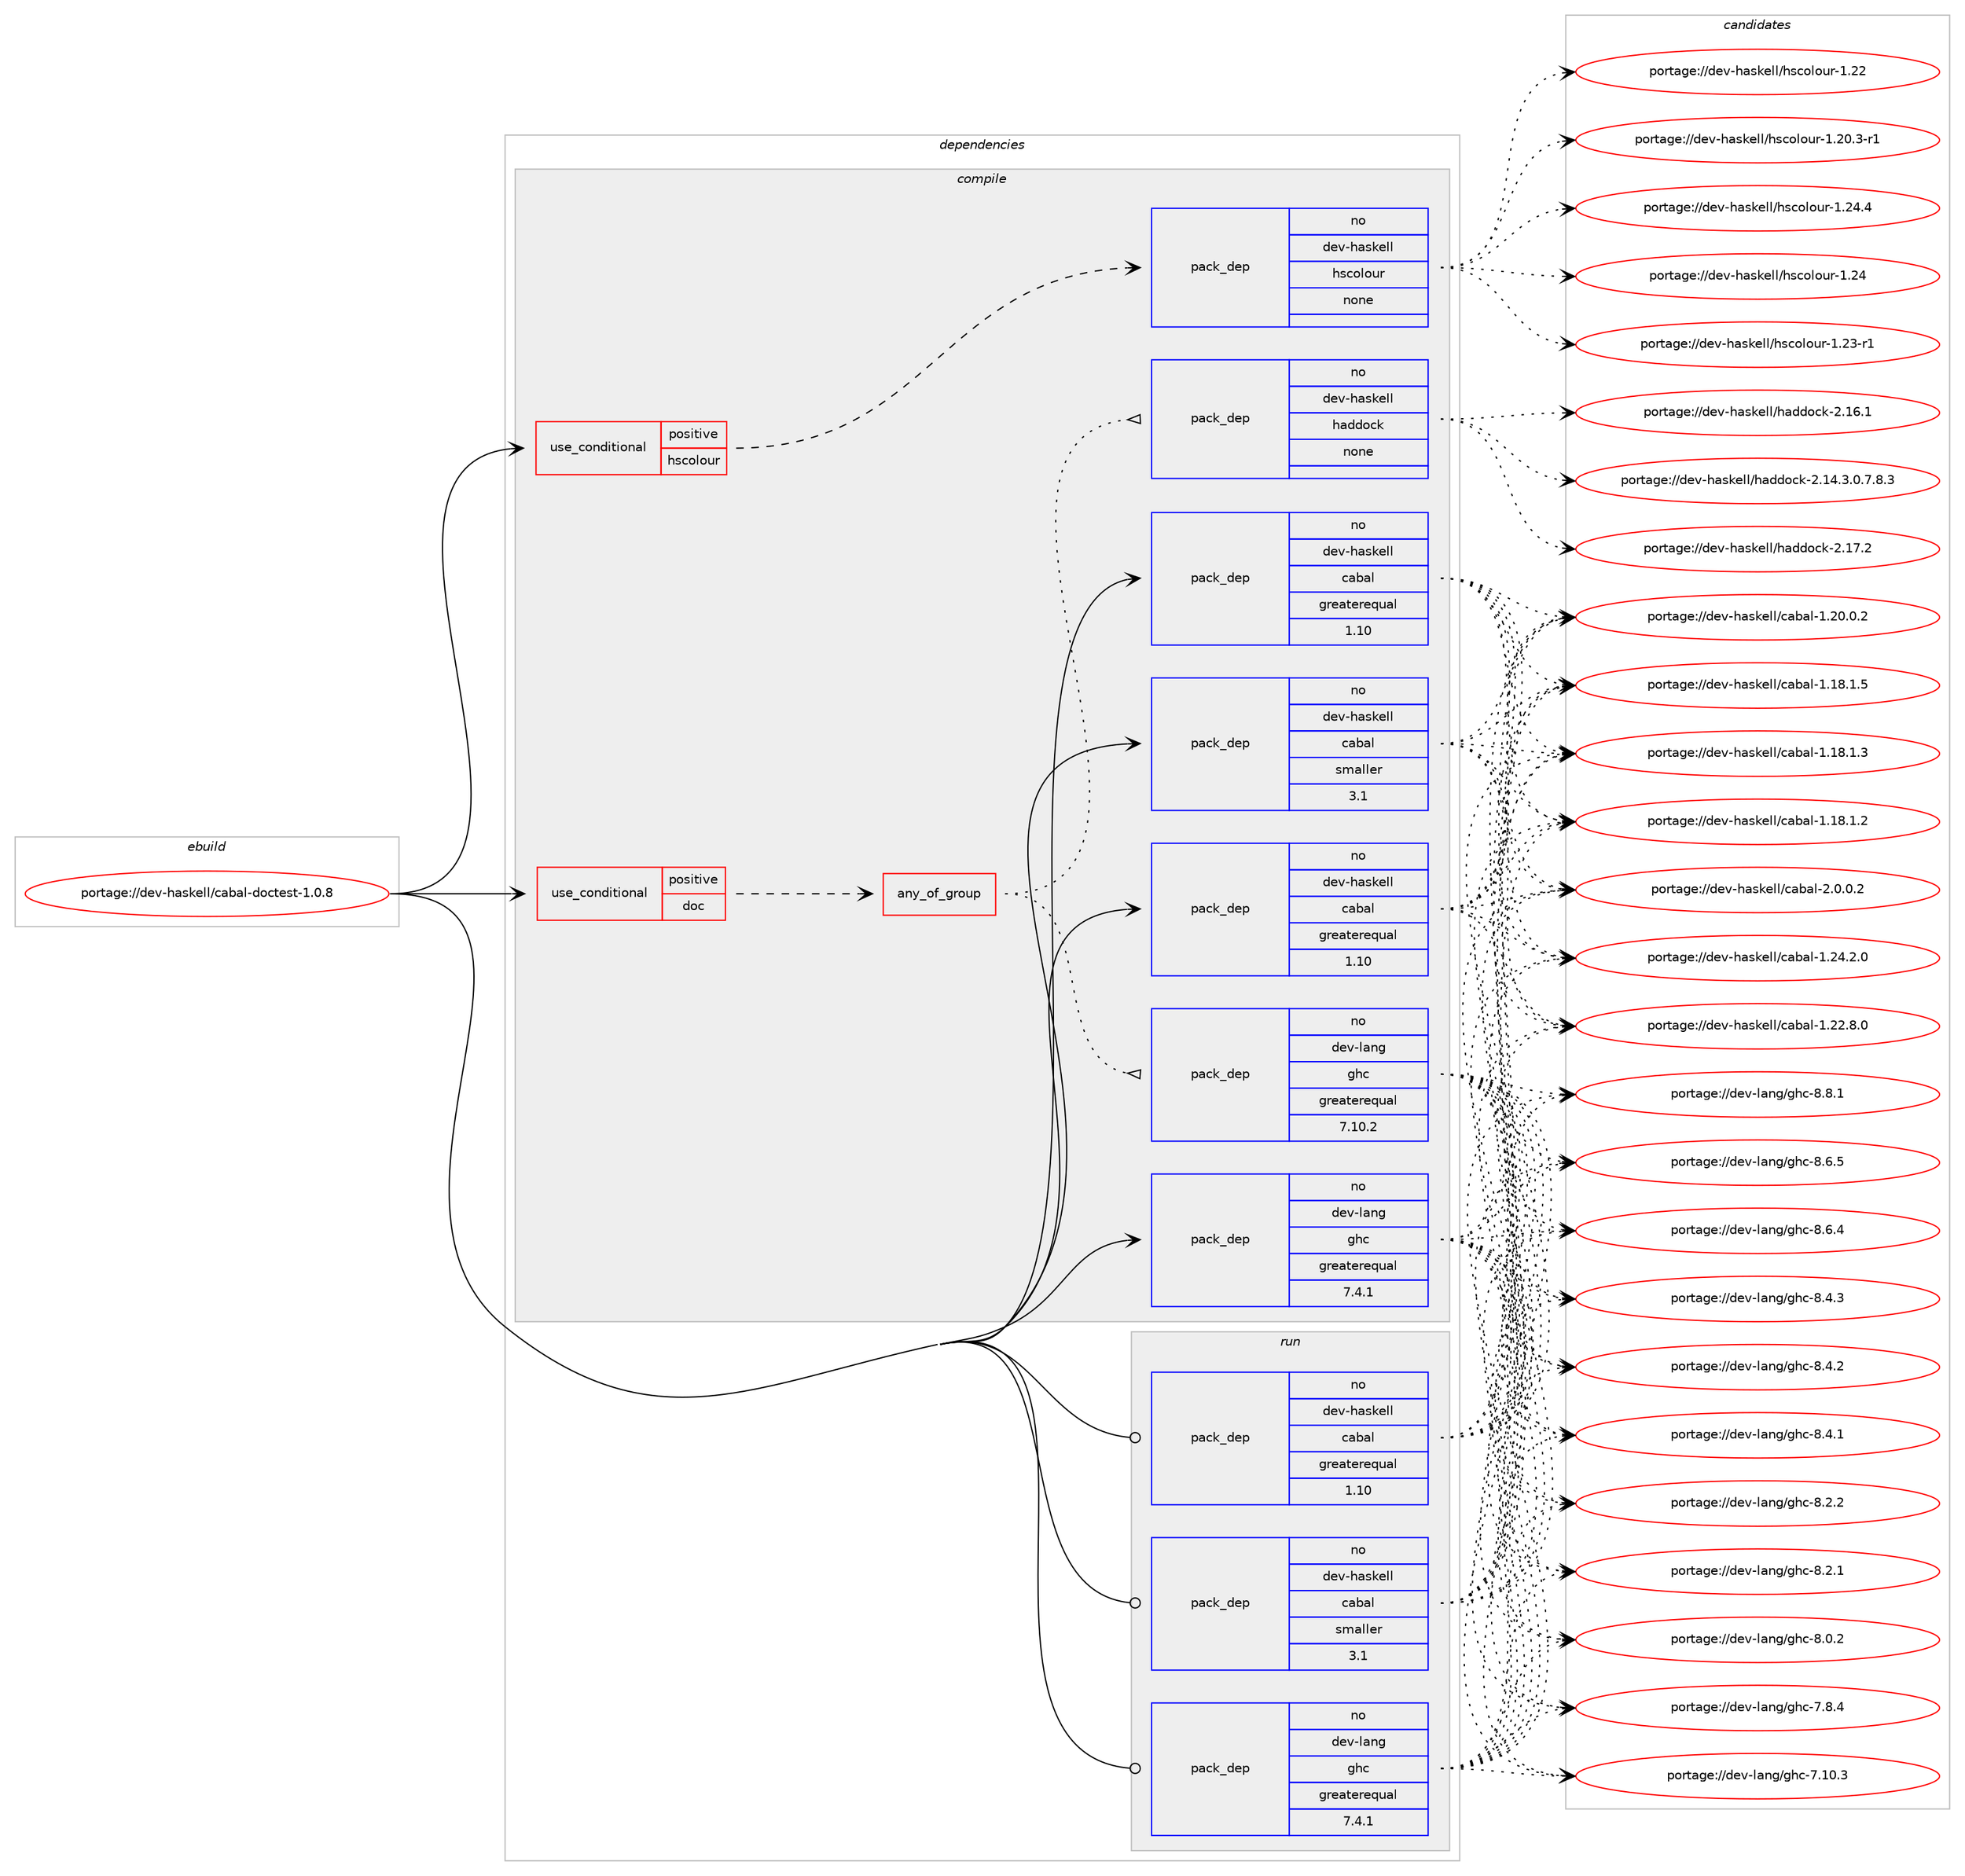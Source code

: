 digraph prolog {

# *************
# Graph options
# *************

newrank=true;
concentrate=true;
compound=true;
graph [rankdir=LR,fontname=Helvetica,fontsize=10,ranksep=1.5];#, ranksep=2.5, nodesep=0.2];
edge  [arrowhead=vee];
node  [fontname=Helvetica,fontsize=10];

# **********
# The ebuild
# **********

subgraph cluster_leftcol {
color=gray;
label=<<i>ebuild</i>>;
id [label="portage://dev-haskell/cabal-doctest-1.0.8", color=red, width=4, href="../dev-haskell/cabal-doctest-1.0.8.svg"];
}

# ****************
# The dependencies
# ****************

subgraph cluster_midcol {
color=gray;
label=<<i>dependencies</i>>;
subgraph cluster_compile {
fillcolor="#eeeeee";
style=filled;
label=<<i>compile</i>>;
subgraph cond134790 {
dependency569696 [label=<<TABLE BORDER="0" CELLBORDER="1" CELLSPACING="0" CELLPADDING="4"><TR><TD ROWSPAN="3" CELLPADDING="10">use_conditional</TD></TR><TR><TD>positive</TD></TR><TR><TD>doc</TD></TR></TABLE>>, shape=none, color=red];
subgraph any6744 {
dependency569697 [label=<<TABLE BORDER="0" CELLBORDER="1" CELLSPACING="0" CELLPADDING="4"><TR><TD CELLPADDING="10">any_of_group</TD></TR></TABLE>>, shape=none, color=red];subgraph pack427925 {
dependency569698 [label=<<TABLE BORDER="0" CELLBORDER="1" CELLSPACING="0" CELLPADDING="4" WIDTH="220"><TR><TD ROWSPAN="6" CELLPADDING="30">pack_dep</TD></TR><TR><TD WIDTH="110">no</TD></TR><TR><TD>dev-haskell</TD></TR><TR><TD>haddock</TD></TR><TR><TD>none</TD></TR><TR><TD></TD></TR></TABLE>>, shape=none, color=blue];
}
dependency569697:e -> dependency569698:w [weight=20,style="dotted",arrowhead="oinv"];
subgraph pack427926 {
dependency569699 [label=<<TABLE BORDER="0" CELLBORDER="1" CELLSPACING="0" CELLPADDING="4" WIDTH="220"><TR><TD ROWSPAN="6" CELLPADDING="30">pack_dep</TD></TR><TR><TD WIDTH="110">no</TD></TR><TR><TD>dev-lang</TD></TR><TR><TD>ghc</TD></TR><TR><TD>greaterequal</TD></TR><TR><TD>7.10.2</TD></TR></TABLE>>, shape=none, color=blue];
}
dependency569697:e -> dependency569699:w [weight=20,style="dotted",arrowhead="oinv"];
}
dependency569696:e -> dependency569697:w [weight=20,style="dashed",arrowhead="vee"];
}
id:e -> dependency569696:w [weight=20,style="solid",arrowhead="vee"];
subgraph cond134791 {
dependency569700 [label=<<TABLE BORDER="0" CELLBORDER="1" CELLSPACING="0" CELLPADDING="4"><TR><TD ROWSPAN="3" CELLPADDING="10">use_conditional</TD></TR><TR><TD>positive</TD></TR><TR><TD>hscolour</TD></TR></TABLE>>, shape=none, color=red];
subgraph pack427927 {
dependency569701 [label=<<TABLE BORDER="0" CELLBORDER="1" CELLSPACING="0" CELLPADDING="4" WIDTH="220"><TR><TD ROWSPAN="6" CELLPADDING="30">pack_dep</TD></TR><TR><TD WIDTH="110">no</TD></TR><TR><TD>dev-haskell</TD></TR><TR><TD>hscolour</TD></TR><TR><TD>none</TD></TR><TR><TD></TD></TR></TABLE>>, shape=none, color=blue];
}
dependency569700:e -> dependency569701:w [weight=20,style="dashed",arrowhead="vee"];
}
id:e -> dependency569700:w [weight=20,style="solid",arrowhead="vee"];
subgraph pack427928 {
dependency569702 [label=<<TABLE BORDER="0" CELLBORDER="1" CELLSPACING="0" CELLPADDING="4" WIDTH="220"><TR><TD ROWSPAN="6" CELLPADDING="30">pack_dep</TD></TR><TR><TD WIDTH="110">no</TD></TR><TR><TD>dev-haskell</TD></TR><TR><TD>cabal</TD></TR><TR><TD>greaterequal</TD></TR><TR><TD>1.10</TD></TR></TABLE>>, shape=none, color=blue];
}
id:e -> dependency569702:w [weight=20,style="solid",arrowhead="vee"];
subgraph pack427929 {
dependency569703 [label=<<TABLE BORDER="0" CELLBORDER="1" CELLSPACING="0" CELLPADDING="4" WIDTH="220"><TR><TD ROWSPAN="6" CELLPADDING="30">pack_dep</TD></TR><TR><TD WIDTH="110">no</TD></TR><TR><TD>dev-haskell</TD></TR><TR><TD>cabal</TD></TR><TR><TD>greaterequal</TD></TR><TR><TD>1.10</TD></TR></TABLE>>, shape=none, color=blue];
}
id:e -> dependency569703:w [weight=20,style="solid",arrowhead="vee"];
subgraph pack427930 {
dependency569704 [label=<<TABLE BORDER="0" CELLBORDER="1" CELLSPACING="0" CELLPADDING="4" WIDTH="220"><TR><TD ROWSPAN="6" CELLPADDING="30">pack_dep</TD></TR><TR><TD WIDTH="110">no</TD></TR><TR><TD>dev-haskell</TD></TR><TR><TD>cabal</TD></TR><TR><TD>smaller</TD></TR><TR><TD>3.1</TD></TR></TABLE>>, shape=none, color=blue];
}
id:e -> dependency569704:w [weight=20,style="solid",arrowhead="vee"];
subgraph pack427931 {
dependency569705 [label=<<TABLE BORDER="0" CELLBORDER="1" CELLSPACING="0" CELLPADDING="4" WIDTH="220"><TR><TD ROWSPAN="6" CELLPADDING="30">pack_dep</TD></TR><TR><TD WIDTH="110">no</TD></TR><TR><TD>dev-lang</TD></TR><TR><TD>ghc</TD></TR><TR><TD>greaterequal</TD></TR><TR><TD>7.4.1</TD></TR></TABLE>>, shape=none, color=blue];
}
id:e -> dependency569705:w [weight=20,style="solid",arrowhead="vee"];
}
subgraph cluster_compileandrun {
fillcolor="#eeeeee";
style=filled;
label=<<i>compile and run</i>>;
}
subgraph cluster_run {
fillcolor="#eeeeee";
style=filled;
label=<<i>run</i>>;
subgraph pack427932 {
dependency569706 [label=<<TABLE BORDER="0" CELLBORDER="1" CELLSPACING="0" CELLPADDING="4" WIDTH="220"><TR><TD ROWSPAN="6" CELLPADDING="30">pack_dep</TD></TR><TR><TD WIDTH="110">no</TD></TR><TR><TD>dev-haskell</TD></TR><TR><TD>cabal</TD></TR><TR><TD>greaterequal</TD></TR><TR><TD>1.10</TD></TR></TABLE>>, shape=none, color=blue];
}
id:e -> dependency569706:w [weight=20,style="solid",arrowhead="odot"];
subgraph pack427933 {
dependency569707 [label=<<TABLE BORDER="0" CELLBORDER="1" CELLSPACING="0" CELLPADDING="4" WIDTH="220"><TR><TD ROWSPAN="6" CELLPADDING="30">pack_dep</TD></TR><TR><TD WIDTH="110">no</TD></TR><TR><TD>dev-haskell</TD></TR><TR><TD>cabal</TD></TR><TR><TD>smaller</TD></TR><TR><TD>3.1</TD></TR></TABLE>>, shape=none, color=blue];
}
id:e -> dependency569707:w [weight=20,style="solid",arrowhead="odot"];
subgraph pack427934 {
dependency569708 [label=<<TABLE BORDER="0" CELLBORDER="1" CELLSPACING="0" CELLPADDING="4" WIDTH="220"><TR><TD ROWSPAN="6" CELLPADDING="30">pack_dep</TD></TR><TR><TD WIDTH="110">no</TD></TR><TR><TD>dev-lang</TD></TR><TR><TD>ghc</TD></TR><TR><TD>greaterequal</TD></TR><TR><TD>7.4.1</TD></TR></TABLE>>, shape=none, color=blue];
}
id:e -> dependency569708:w [weight=20,style="solid",arrowhead="odot"];
}
}

# **************
# The candidates
# **************

subgraph cluster_choices {
rank=same;
color=gray;
label=<<i>candidates</i>>;

subgraph choice427925 {
color=black;
nodesep=1;
choice100101118451049711510710110810847104971001001119910745504649554650 [label="portage://dev-haskell/haddock-2.17.2", color=red, width=4,href="../dev-haskell/haddock-2.17.2.svg"];
choice100101118451049711510710110810847104971001001119910745504649544649 [label="portage://dev-haskell/haddock-2.16.1", color=red, width=4,href="../dev-haskell/haddock-2.16.1.svg"];
choice1001011184510497115107101108108471049710010011199107455046495246514648465546564651 [label="portage://dev-haskell/haddock-2.14.3.0.7.8.3", color=red, width=4,href="../dev-haskell/haddock-2.14.3.0.7.8.3.svg"];
dependency569698:e -> choice100101118451049711510710110810847104971001001119910745504649554650:w [style=dotted,weight="100"];
dependency569698:e -> choice100101118451049711510710110810847104971001001119910745504649544649:w [style=dotted,weight="100"];
dependency569698:e -> choice1001011184510497115107101108108471049710010011199107455046495246514648465546564651:w [style=dotted,weight="100"];
}
subgraph choice427926 {
color=black;
nodesep=1;
choice10010111845108971101034710310499455646564649 [label="portage://dev-lang/ghc-8.8.1", color=red, width=4,href="../dev-lang/ghc-8.8.1.svg"];
choice10010111845108971101034710310499455646544653 [label="portage://dev-lang/ghc-8.6.5", color=red, width=4,href="../dev-lang/ghc-8.6.5.svg"];
choice10010111845108971101034710310499455646544652 [label="portage://dev-lang/ghc-8.6.4", color=red, width=4,href="../dev-lang/ghc-8.6.4.svg"];
choice10010111845108971101034710310499455646524651 [label="portage://dev-lang/ghc-8.4.3", color=red, width=4,href="../dev-lang/ghc-8.4.3.svg"];
choice10010111845108971101034710310499455646524650 [label="portage://dev-lang/ghc-8.4.2", color=red, width=4,href="../dev-lang/ghc-8.4.2.svg"];
choice10010111845108971101034710310499455646524649 [label="portage://dev-lang/ghc-8.4.1", color=red, width=4,href="../dev-lang/ghc-8.4.1.svg"];
choice10010111845108971101034710310499455646504650 [label="portage://dev-lang/ghc-8.2.2", color=red, width=4,href="../dev-lang/ghc-8.2.2.svg"];
choice10010111845108971101034710310499455646504649 [label="portage://dev-lang/ghc-8.2.1", color=red, width=4,href="../dev-lang/ghc-8.2.1.svg"];
choice10010111845108971101034710310499455646484650 [label="portage://dev-lang/ghc-8.0.2", color=red, width=4,href="../dev-lang/ghc-8.0.2.svg"];
choice10010111845108971101034710310499455546564652 [label="portage://dev-lang/ghc-7.8.4", color=red, width=4,href="../dev-lang/ghc-7.8.4.svg"];
choice1001011184510897110103471031049945554649484651 [label="portage://dev-lang/ghc-7.10.3", color=red, width=4,href="../dev-lang/ghc-7.10.3.svg"];
dependency569699:e -> choice10010111845108971101034710310499455646564649:w [style=dotted,weight="100"];
dependency569699:e -> choice10010111845108971101034710310499455646544653:w [style=dotted,weight="100"];
dependency569699:e -> choice10010111845108971101034710310499455646544652:w [style=dotted,weight="100"];
dependency569699:e -> choice10010111845108971101034710310499455646524651:w [style=dotted,weight="100"];
dependency569699:e -> choice10010111845108971101034710310499455646524650:w [style=dotted,weight="100"];
dependency569699:e -> choice10010111845108971101034710310499455646524649:w [style=dotted,weight="100"];
dependency569699:e -> choice10010111845108971101034710310499455646504650:w [style=dotted,weight="100"];
dependency569699:e -> choice10010111845108971101034710310499455646504649:w [style=dotted,weight="100"];
dependency569699:e -> choice10010111845108971101034710310499455646484650:w [style=dotted,weight="100"];
dependency569699:e -> choice10010111845108971101034710310499455546564652:w [style=dotted,weight="100"];
dependency569699:e -> choice1001011184510897110103471031049945554649484651:w [style=dotted,weight="100"];
}
subgraph choice427927 {
color=black;
nodesep=1;
choice1001011184510497115107101108108471041159911110811111711445494650524652 [label="portage://dev-haskell/hscolour-1.24.4", color=red, width=4,href="../dev-haskell/hscolour-1.24.4.svg"];
choice100101118451049711510710110810847104115991111081111171144549465052 [label="portage://dev-haskell/hscolour-1.24", color=red, width=4,href="../dev-haskell/hscolour-1.24.svg"];
choice1001011184510497115107101108108471041159911110811111711445494650514511449 [label="portage://dev-haskell/hscolour-1.23-r1", color=red, width=4,href="../dev-haskell/hscolour-1.23-r1.svg"];
choice100101118451049711510710110810847104115991111081111171144549465050 [label="portage://dev-haskell/hscolour-1.22", color=red, width=4,href="../dev-haskell/hscolour-1.22.svg"];
choice10010111845104971151071011081084710411599111108111117114454946504846514511449 [label="portage://dev-haskell/hscolour-1.20.3-r1", color=red, width=4,href="../dev-haskell/hscolour-1.20.3-r1.svg"];
dependency569701:e -> choice1001011184510497115107101108108471041159911110811111711445494650524652:w [style=dotted,weight="100"];
dependency569701:e -> choice100101118451049711510710110810847104115991111081111171144549465052:w [style=dotted,weight="100"];
dependency569701:e -> choice1001011184510497115107101108108471041159911110811111711445494650514511449:w [style=dotted,weight="100"];
dependency569701:e -> choice100101118451049711510710110810847104115991111081111171144549465050:w [style=dotted,weight="100"];
dependency569701:e -> choice10010111845104971151071011081084710411599111108111117114454946504846514511449:w [style=dotted,weight="100"];
}
subgraph choice427928 {
color=black;
nodesep=1;
choice100101118451049711510710110810847999798971084550464846484650 [label="portage://dev-haskell/cabal-2.0.0.2", color=red, width=4,href="../dev-haskell/cabal-2.0.0.2.svg"];
choice10010111845104971151071011081084799979897108454946505246504648 [label="portage://dev-haskell/cabal-1.24.2.0", color=red, width=4,href="../dev-haskell/cabal-1.24.2.0.svg"];
choice10010111845104971151071011081084799979897108454946505046564648 [label="portage://dev-haskell/cabal-1.22.8.0", color=red, width=4,href="../dev-haskell/cabal-1.22.8.0.svg"];
choice10010111845104971151071011081084799979897108454946504846484650 [label="portage://dev-haskell/cabal-1.20.0.2", color=red, width=4,href="../dev-haskell/cabal-1.20.0.2.svg"];
choice10010111845104971151071011081084799979897108454946495646494653 [label="portage://dev-haskell/cabal-1.18.1.5", color=red, width=4,href="../dev-haskell/cabal-1.18.1.5.svg"];
choice10010111845104971151071011081084799979897108454946495646494651 [label="portage://dev-haskell/cabal-1.18.1.3", color=red, width=4,href="../dev-haskell/cabal-1.18.1.3.svg"];
choice10010111845104971151071011081084799979897108454946495646494650 [label="portage://dev-haskell/cabal-1.18.1.2", color=red, width=4,href="../dev-haskell/cabal-1.18.1.2.svg"];
dependency569702:e -> choice100101118451049711510710110810847999798971084550464846484650:w [style=dotted,weight="100"];
dependency569702:e -> choice10010111845104971151071011081084799979897108454946505246504648:w [style=dotted,weight="100"];
dependency569702:e -> choice10010111845104971151071011081084799979897108454946505046564648:w [style=dotted,weight="100"];
dependency569702:e -> choice10010111845104971151071011081084799979897108454946504846484650:w [style=dotted,weight="100"];
dependency569702:e -> choice10010111845104971151071011081084799979897108454946495646494653:w [style=dotted,weight="100"];
dependency569702:e -> choice10010111845104971151071011081084799979897108454946495646494651:w [style=dotted,weight="100"];
dependency569702:e -> choice10010111845104971151071011081084799979897108454946495646494650:w [style=dotted,weight="100"];
}
subgraph choice427929 {
color=black;
nodesep=1;
choice100101118451049711510710110810847999798971084550464846484650 [label="portage://dev-haskell/cabal-2.0.0.2", color=red, width=4,href="../dev-haskell/cabal-2.0.0.2.svg"];
choice10010111845104971151071011081084799979897108454946505246504648 [label="portage://dev-haskell/cabal-1.24.2.0", color=red, width=4,href="../dev-haskell/cabal-1.24.2.0.svg"];
choice10010111845104971151071011081084799979897108454946505046564648 [label="portage://dev-haskell/cabal-1.22.8.0", color=red, width=4,href="../dev-haskell/cabal-1.22.8.0.svg"];
choice10010111845104971151071011081084799979897108454946504846484650 [label="portage://dev-haskell/cabal-1.20.0.2", color=red, width=4,href="../dev-haskell/cabal-1.20.0.2.svg"];
choice10010111845104971151071011081084799979897108454946495646494653 [label="portage://dev-haskell/cabal-1.18.1.5", color=red, width=4,href="../dev-haskell/cabal-1.18.1.5.svg"];
choice10010111845104971151071011081084799979897108454946495646494651 [label="portage://dev-haskell/cabal-1.18.1.3", color=red, width=4,href="../dev-haskell/cabal-1.18.1.3.svg"];
choice10010111845104971151071011081084799979897108454946495646494650 [label="portage://dev-haskell/cabal-1.18.1.2", color=red, width=4,href="../dev-haskell/cabal-1.18.1.2.svg"];
dependency569703:e -> choice100101118451049711510710110810847999798971084550464846484650:w [style=dotted,weight="100"];
dependency569703:e -> choice10010111845104971151071011081084799979897108454946505246504648:w [style=dotted,weight="100"];
dependency569703:e -> choice10010111845104971151071011081084799979897108454946505046564648:w [style=dotted,weight="100"];
dependency569703:e -> choice10010111845104971151071011081084799979897108454946504846484650:w [style=dotted,weight="100"];
dependency569703:e -> choice10010111845104971151071011081084799979897108454946495646494653:w [style=dotted,weight="100"];
dependency569703:e -> choice10010111845104971151071011081084799979897108454946495646494651:w [style=dotted,weight="100"];
dependency569703:e -> choice10010111845104971151071011081084799979897108454946495646494650:w [style=dotted,weight="100"];
}
subgraph choice427930 {
color=black;
nodesep=1;
choice100101118451049711510710110810847999798971084550464846484650 [label="portage://dev-haskell/cabal-2.0.0.2", color=red, width=4,href="../dev-haskell/cabal-2.0.0.2.svg"];
choice10010111845104971151071011081084799979897108454946505246504648 [label="portage://dev-haskell/cabal-1.24.2.0", color=red, width=4,href="../dev-haskell/cabal-1.24.2.0.svg"];
choice10010111845104971151071011081084799979897108454946505046564648 [label="portage://dev-haskell/cabal-1.22.8.0", color=red, width=4,href="../dev-haskell/cabal-1.22.8.0.svg"];
choice10010111845104971151071011081084799979897108454946504846484650 [label="portage://dev-haskell/cabal-1.20.0.2", color=red, width=4,href="../dev-haskell/cabal-1.20.0.2.svg"];
choice10010111845104971151071011081084799979897108454946495646494653 [label="portage://dev-haskell/cabal-1.18.1.5", color=red, width=4,href="../dev-haskell/cabal-1.18.1.5.svg"];
choice10010111845104971151071011081084799979897108454946495646494651 [label="portage://dev-haskell/cabal-1.18.1.3", color=red, width=4,href="../dev-haskell/cabal-1.18.1.3.svg"];
choice10010111845104971151071011081084799979897108454946495646494650 [label="portage://dev-haskell/cabal-1.18.1.2", color=red, width=4,href="../dev-haskell/cabal-1.18.1.2.svg"];
dependency569704:e -> choice100101118451049711510710110810847999798971084550464846484650:w [style=dotted,weight="100"];
dependency569704:e -> choice10010111845104971151071011081084799979897108454946505246504648:w [style=dotted,weight="100"];
dependency569704:e -> choice10010111845104971151071011081084799979897108454946505046564648:w [style=dotted,weight="100"];
dependency569704:e -> choice10010111845104971151071011081084799979897108454946504846484650:w [style=dotted,weight="100"];
dependency569704:e -> choice10010111845104971151071011081084799979897108454946495646494653:w [style=dotted,weight="100"];
dependency569704:e -> choice10010111845104971151071011081084799979897108454946495646494651:w [style=dotted,weight="100"];
dependency569704:e -> choice10010111845104971151071011081084799979897108454946495646494650:w [style=dotted,weight="100"];
}
subgraph choice427931 {
color=black;
nodesep=1;
choice10010111845108971101034710310499455646564649 [label="portage://dev-lang/ghc-8.8.1", color=red, width=4,href="../dev-lang/ghc-8.8.1.svg"];
choice10010111845108971101034710310499455646544653 [label="portage://dev-lang/ghc-8.6.5", color=red, width=4,href="../dev-lang/ghc-8.6.5.svg"];
choice10010111845108971101034710310499455646544652 [label="portage://dev-lang/ghc-8.6.4", color=red, width=4,href="../dev-lang/ghc-8.6.4.svg"];
choice10010111845108971101034710310499455646524651 [label="portage://dev-lang/ghc-8.4.3", color=red, width=4,href="../dev-lang/ghc-8.4.3.svg"];
choice10010111845108971101034710310499455646524650 [label="portage://dev-lang/ghc-8.4.2", color=red, width=4,href="../dev-lang/ghc-8.4.2.svg"];
choice10010111845108971101034710310499455646524649 [label="portage://dev-lang/ghc-8.4.1", color=red, width=4,href="../dev-lang/ghc-8.4.1.svg"];
choice10010111845108971101034710310499455646504650 [label="portage://dev-lang/ghc-8.2.2", color=red, width=4,href="../dev-lang/ghc-8.2.2.svg"];
choice10010111845108971101034710310499455646504649 [label="portage://dev-lang/ghc-8.2.1", color=red, width=4,href="../dev-lang/ghc-8.2.1.svg"];
choice10010111845108971101034710310499455646484650 [label="portage://dev-lang/ghc-8.0.2", color=red, width=4,href="../dev-lang/ghc-8.0.2.svg"];
choice10010111845108971101034710310499455546564652 [label="portage://dev-lang/ghc-7.8.4", color=red, width=4,href="../dev-lang/ghc-7.8.4.svg"];
choice1001011184510897110103471031049945554649484651 [label="portage://dev-lang/ghc-7.10.3", color=red, width=4,href="../dev-lang/ghc-7.10.3.svg"];
dependency569705:e -> choice10010111845108971101034710310499455646564649:w [style=dotted,weight="100"];
dependency569705:e -> choice10010111845108971101034710310499455646544653:w [style=dotted,weight="100"];
dependency569705:e -> choice10010111845108971101034710310499455646544652:w [style=dotted,weight="100"];
dependency569705:e -> choice10010111845108971101034710310499455646524651:w [style=dotted,weight="100"];
dependency569705:e -> choice10010111845108971101034710310499455646524650:w [style=dotted,weight="100"];
dependency569705:e -> choice10010111845108971101034710310499455646524649:w [style=dotted,weight="100"];
dependency569705:e -> choice10010111845108971101034710310499455646504650:w [style=dotted,weight="100"];
dependency569705:e -> choice10010111845108971101034710310499455646504649:w [style=dotted,weight="100"];
dependency569705:e -> choice10010111845108971101034710310499455646484650:w [style=dotted,weight="100"];
dependency569705:e -> choice10010111845108971101034710310499455546564652:w [style=dotted,weight="100"];
dependency569705:e -> choice1001011184510897110103471031049945554649484651:w [style=dotted,weight="100"];
}
subgraph choice427932 {
color=black;
nodesep=1;
choice100101118451049711510710110810847999798971084550464846484650 [label="portage://dev-haskell/cabal-2.0.0.2", color=red, width=4,href="../dev-haskell/cabal-2.0.0.2.svg"];
choice10010111845104971151071011081084799979897108454946505246504648 [label="portage://dev-haskell/cabal-1.24.2.0", color=red, width=4,href="../dev-haskell/cabal-1.24.2.0.svg"];
choice10010111845104971151071011081084799979897108454946505046564648 [label="portage://dev-haskell/cabal-1.22.8.0", color=red, width=4,href="../dev-haskell/cabal-1.22.8.0.svg"];
choice10010111845104971151071011081084799979897108454946504846484650 [label="portage://dev-haskell/cabal-1.20.0.2", color=red, width=4,href="../dev-haskell/cabal-1.20.0.2.svg"];
choice10010111845104971151071011081084799979897108454946495646494653 [label="portage://dev-haskell/cabal-1.18.1.5", color=red, width=4,href="../dev-haskell/cabal-1.18.1.5.svg"];
choice10010111845104971151071011081084799979897108454946495646494651 [label="portage://dev-haskell/cabal-1.18.1.3", color=red, width=4,href="../dev-haskell/cabal-1.18.1.3.svg"];
choice10010111845104971151071011081084799979897108454946495646494650 [label="portage://dev-haskell/cabal-1.18.1.2", color=red, width=4,href="../dev-haskell/cabal-1.18.1.2.svg"];
dependency569706:e -> choice100101118451049711510710110810847999798971084550464846484650:w [style=dotted,weight="100"];
dependency569706:e -> choice10010111845104971151071011081084799979897108454946505246504648:w [style=dotted,weight="100"];
dependency569706:e -> choice10010111845104971151071011081084799979897108454946505046564648:w [style=dotted,weight="100"];
dependency569706:e -> choice10010111845104971151071011081084799979897108454946504846484650:w [style=dotted,weight="100"];
dependency569706:e -> choice10010111845104971151071011081084799979897108454946495646494653:w [style=dotted,weight="100"];
dependency569706:e -> choice10010111845104971151071011081084799979897108454946495646494651:w [style=dotted,weight="100"];
dependency569706:e -> choice10010111845104971151071011081084799979897108454946495646494650:w [style=dotted,weight="100"];
}
subgraph choice427933 {
color=black;
nodesep=1;
choice100101118451049711510710110810847999798971084550464846484650 [label="portage://dev-haskell/cabal-2.0.0.2", color=red, width=4,href="../dev-haskell/cabal-2.0.0.2.svg"];
choice10010111845104971151071011081084799979897108454946505246504648 [label="portage://dev-haskell/cabal-1.24.2.0", color=red, width=4,href="../dev-haskell/cabal-1.24.2.0.svg"];
choice10010111845104971151071011081084799979897108454946505046564648 [label="portage://dev-haskell/cabal-1.22.8.0", color=red, width=4,href="../dev-haskell/cabal-1.22.8.0.svg"];
choice10010111845104971151071011081084799979897108454946504846484650 [label="portage://dev-haskell/cabal-1.20.0.2", color=red, width=4,href="../dev-haskell/cabal-1.20.0.2.svg"];
choice10010111845104971151071011081084799979897108454946495646494653 [label="portage://dev-haskell/cabal-1.18.1.5", color=red, width=4,href="../dev-haskell/cabal-1.18.1.5.svg"];
choice10010111845104971151071011081084799979897108454946495646494651 [label="portage://dev-haskell/cabal-1.18.1.3", color=red, width=4,href="../dev-haskell/cabal-1.18.1.3.svg"];
choice10010111845104971151071011081084799979897108454946495646494650 [label="portage://dev-haskell/cabal-1.18.1.2", color=red, width=4,href="../dev-haskell/cabal-1.18.1.2.svg"];
dependency569707:e -> choice100101118451049711510710110810847999798971084550464846484650:w [style=dotted,weight="100"];
dependency569707:e -> choice10010111845104971151071011081084799979897108454946505246504648:w [style=dotted,weight="100"];
dependency569707:e -> choice10010111845104971151071011081084799979897108454946505046564648:w [style=dotted,weight="100"];
dependency569707:e -> choice10010111845104971151071011081084799979897108454946504846484650:w [style=dotted,weight="100"];
dependency569707:e -> choice10010111845104971151071011081084799979897108454946495646494653:w [style=dotted,weight="100"];
dependency569707:e -> choice10010111845104971151071011081084799979897108454946495646494651:w [style=dotted,weight="100"];
dependency569707:e -> choice10010111845104971151071011081084799979897108454946495646494650:w [style=dotted,weight="100"];
}
subgraph choice427934 {
color=black;
nodesep=1;
choice10010111845108971101034710310499455646564649 [label="portage://dev-lang/ghc-8.8.1", color=red, width=4,href="../dev-lang/ghc-8.8.1.svg"];
choice10010111845108971101034710310499455646544653 [label="portage://dev-lang/ghc-8.6.5", color=red, width=4,href="../dev-lang/ghc-8.6.5.svg"];
choice10010111845108971101034710310499455646544652 [label="portage://dev-lang/ghc-8.6.4", color=red, width=4,href="../dev-lang/ghc-8.6.4.svg"];
choice10010111845108971101034710310499455646524651 [label="portage://dev-lang/ghc-8.4.3", color=red, width=4,href="../dev-lang/ghc-8.4.3.svg"];
choice10010111845108971101034710310499455646524650 [label="portage://dev-lang/ghc-8.4.2", color=red, width=4,href="../dev-lang/ghc-8.4.2.svg"];
choice10010111845108971101034710310499455646524649 [label="portage://dev-lang/ghc-8.4.1", color=red, width=4,href="../dev-lang/ghc-8.4.1.svg"];
choice10010111845108971101034710310499455646504650 [label="portage://dev-lang/ghc-8.2.2", color=red, width=4,href="../dev-lang/ghc-8.2.2.svg"];
choice10010111845108971101034710310499455646504649 [label="portage://dev-lang/ghc-8.2.1", color=red, width=4,href="../dev-lang/ghc-8.2.1.svg"];
choice10010111845108971101034710310499455646484650 [label="portage://dev-lang/ghc-8.0.2", color=red, width=4,href="../dev-lang/ghc-8.0.2.svg"];
choice10010111845108971101034710310499455546564652 [label="portage://dev-lang/ghc-7.8.4", color=red, width=4,href="../dev-lang/ghc-7.8.4.svg"];
choice1001011184510897110103471031049945554649484651 [label="portage://dev-lang/ghc-7.10.3", color=red, width=4,href="../dev-lang/ghc-7.10.3.svg"];
dependency569708:e -> choice10010111845108971101034710310499455646564649:w [style=dotted,weight="100"];
dependency569708:e -> choice10010111845108971101034710310499455646544653:w [style=dotted,weight="100"];
dependency569708:e -> choice10010111845108971101034710310499455646544652:w [style=dotted,weight="100"];
dependency569708:e -> choice10010111845108971101034710310499455646524651:w [style=dotted,weight="100"];
dependency569708:e -> choice10010111845108971101034710310499455646524650:w [style=dotted,weight="100"];
dependency569708:e -> choice10010111845108971101034710310499455646524649:w [style=dotted,weight="100"];
dependency569708:e -> choice10010111845108971101034710310499455646504650:w [style=dotted,weight="100"];
dependency569708:e -> choice10010111845108971101034710310499455646504649:w [style=dotted,weight="100"];
dependency569708:e -> choice10010111845108971101034710310499455646484650:w [style=dotted,weight="100"];
dependency569708:e -> choice10010111845108971101034710310499455546564652:w [style=dotted,weight="100"];
dependency569708:e -> choice1001011184510897110103471031049945554649484651:w [style=dotted,weight="100"];
}
}

}
